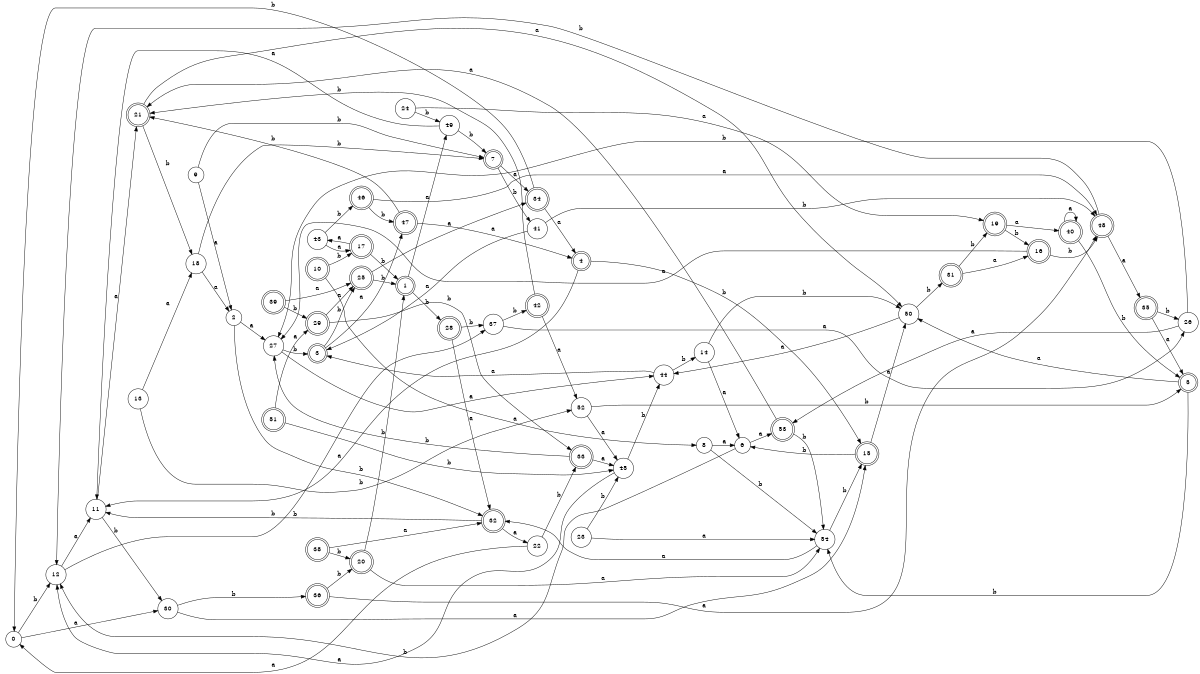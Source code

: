 digraph n44_3 {
__start0 [label="" shape="none"];

rankdir=LR;
size="8,5";

s0 [style="filled", color="black", fillcolor="white" shape="circle", label="0"];
s1 [style="rounded,filled", color="black", fillcolor="white" shape="doublecircle", label="1"];
s2 [style="filled", color="black", fillcolor="white" shape="circle", label="2"];
s3 [style="rounded,filled", color="black", fillcolor="white" shape="doublecircle", label="3"];
s4 [style="rounded,filled", color="black", fillcolor="white" shape="doublecircle", label="4"];
s5 [style="rounded,filled", color="black", fillcolor="white" shape="doublecircle", label="5"];
s6 [style="filled", color="black", fillcolor="white" shape="circle", label="6"];
s7 [style="rounded,filled", color="black", fillcolor="white" shape="doublecircle", label="7"];
s8 [style="filled", color="black", fillcolor="white" shape="circle", label="8"];
s9 [style="filled", color="black", fillcolor="white" shape="circle", label="9"];
s10 [style="rounded,filled", color="black", fillcolor="white" shape="doublecircle", label="10"];
s11 [style="filled", color="black", fillcolor="white" shape="circle", label="11"];
s12 [style="filled", color="black", fillcolor="white" shape="circle", label="12"];
s13 [style="filled", color="black", fillcolor="white" shape="circle", label="13"];
s14 [style="filled", color="black", fillcolor="white" shape="circle", label="14"];
s15 [style="rounded,filled", color="black", fillcolor="white" shape="doublecircle", label="15"];
s16 [style="rounded,filled", color="black", fillcolor="white" shape="doublecircle", label="16"];
s17 [style="rounded,filled", color="black", fillcolor="white" shape="doublecircle", label="17"];
s18 [style="filled", color="black", fillcolor="white" shape="circle", label="18"];
s19 [style="rounded,filled", color="black", fillcolor="white" shape="doublecircle", label="19"];
s20 [style="rounded,filled", color="black", fillcolor="white" shape="doublecircle", label="20"];
s21 [style="rounded,filled", color="black", fillcolor="white" shape="doublecircle", label="21"];
s22 [style="filled", color="black", fillcolor="white" shape="circle", label="22"];
s23 [style="filled", color="black", fillcolor="white" shape="circle", label="23"];
s24 [style="filled", color="black", fillcolor="white" shape="circle", label="24"];
s25 [style="rounded,filled", color="black", fillcolor="white" shape="doublecircle", label="25"];
s26 [style="filled", color="black", fillcolor="white" shape="circle", label="26"];
s27 [style="filled", color="black", fillcolor="white" shape="circle", label="27"];
s28 [style="rounded,filled", color="black", fillcolor="white" shape="doublecircle", label="28"];
s29 [style="rounded,filled", color="black", fillcolor="white" shape="doublecircle", label="29"];
s30 [style="filled", color="black", fillcolor="white" shape="circle", label="30"];
s31 [style="rounded,filled", color="black", fillcolor="white" shape="doublecircle", label="31"];
s32 [style="rounded,filled", color="black", fillcolor="white" shape="doublecircle", label="32"];
s33 [style="rounded,filled", color="black", fillcolor="white" shape="doublecircle", label="33"];
s34 [style="rounded,filled", color="black", fillcolor="white" shape="doublecircle", label="34"];
s35 [style="rounded,filled", color="black", fillcolor="white" shape="doublecircle", label="35"];
s36 [style="rounded,filled", color="black", fillcolor="white" shape="doublecircle", label="36"];
s37 [style="filled", color="black", fillcolor="white" shape="circle", label="37"];
s38 [style="rounded,filled", color="black", fillcolor="white" shape="doublecircle", label="38"];
s39 [style="rounded,filled", color="black", fillcolor="white" shape="doublecircle", label="39"];
s40 [style="rounded,filled", color="black", fillcolor="white" shape="doublecircle", label="40"];
s41 [style="filled", color="black", fillcolor="white" shape="circle", label="41"];
s42 [style="rounded,filled", color="black", fillcolor="white" shape="doublecircle", label="42"];
s43 [style="filled", color="black", fillcolor="white" shape="circle", label="43"];
s44 [style="filled", color="black", fillcolor="white" shape="circle", label="44"];
s45 [style="filled", color="black", fillcolor="white" shape="circle", label="45"];
s46 [style="rounded,filled", color="black", fillcolor="white" shape="doublecircle", label="46"];
s47 [style="rounded,filled", color="black", fillcolor="white" shape="doublecircle", label="47"];
s48 [style="rounded,filled", color="black", fillcolor="white" shape="doublecircle", label="48"];
s49 [style="filled", color="black", fillcolor="white" shape="circle", label="49"];
s50 [style="filled", color="black", fillcolor="white" shape="circle", label="50"];
s51 [style="rounded,filled", color="black", fillcolor="white" shape="doublecircle", label="51"];
s52 [style="filled", color="black", fillcolor="white" shape="circle", label="52"];
s53 [style="rounded,filled", color="black", fillcolor="white" shape="doublecircle", label="53"];
s54 [style="filled", color="black", fillcolor="white" shape="circle", label="54"];
s0 -> s30 [label="a"];
s0 -> s12 [label="b"];
s1 -> s49 [label="a"];
s1 -> s28 [label="b"];
s2 -> s27 [label="a"];
s2 -> s32 [label="b"];
s3 -> s47 [label="a"];
s3 -> s25 [label="b"];
s4 -> s11 [label="a"];
s4 -> s15 [label="b"];
s5 -> s50 [label="a"];
s5 -> s54 [label="b"];
s6 -> s53 [label="a"];
s6 -> s12 [label="b"];
s7 -> s34 [label="a"];
s7 -> s41 [label="b"];
s8 -> s6 [label="a"];
s8 -> s54 [label="b"];
s9 -> s2 [label="a"];
s9 -> s7 [label="b"];
s10 -> s8 [label="a"];
s10 -> s17 [label="b"];
s11 -> s21 [label="a"];
s11 -> s30 [label="b"];
s12 -> s11 [label="a"];
s12 -> s37 [label="b"];
s13 -> s18 [label="a"];
s13 -> s52 [label="b"];
s14 -> s6 [label="a"];
s14 -> s50 [label="b"];
s15 -> s50 [label="a"];
s15 -> s6 [label="b"];
s16 -> s27 [label="a"];
s16 -> s48 [label="b"];
s17 -> s43 [label="a"];
s17 -> s1 [label="b"];
s18 -> s2 [label="a"];
s18 -> s7 [label="b"];
s19 -> s40 [label="a"];
s19 -> s16 [label="b"];
s20 -> s54 [label="a"];
s20 -> s1 [label="b"];
s21 -> s50 [label="a"];
s21 -> s18 [label="b"];
s22 -> s0 [label="a"];
s22 -> s33 [label="b"];
s23 -> s54 [label="a"];
s23 -> s45 [label="b"];
s24 -> s19 [label="a"];
s24 -> s49 [label="b"];
s25 -> s34 [label="a"];
s25 -> s1 [label="b"];
s26 -> s53 [label="a"];
s26 -> s27 [label="b"];
s27 -> s44 [label="a"];
s27 -> s3 [label="b"];
s28 -> s32 [label="a"];
s28 -> s37 [label="b"];
s29 -> s25 [label="a"];
s29 -> s33 [label="b"];
s30 -> s15 [label="a"];
s30 -> s36 [label="b"];
s31 -> s16 [label="a"];
s31 -> s19 [label="b"];
s32 -> s22 [label="a"];
s32 -> s11 [label="b"];
s33 -> s45 [label="a"];
s33 -> s27 [label="b"];
s34 -> s4 [label="a"];
s34 -> s0 [label="b"];
s35 -> s5 [label="a"];
s35 -> s26 [label="b"];
s36 -> s48 [label="a"];
s36 -> s20 [label="b"];
s37 -> s26 [label="a"];
s37 -> s42 [label="b"];
s38 -> s32 [label="a"];
s38 -> s20 [label="b"];
s39 -> s25 [label="a"];
s39 -> s29 [label="b"];
s40 -> s40 [label="a"];
s40 -> s5 [label="b"];
s41 -> s3 [label="a"];
s41 -> s48 [label="b"];
s42 -> s52 [label="a"];
s42 -> s21 [label="b"];
s43 -> s17 [label="a"];
s43 -> s46 [label="b"];
s44 -> s3 [label="a"];
s44 -> s14 [label="b"];
s45 -> s12 [label="a"];
s45 -> s44 [label="b"];
s46 -> s48 [label="a"];
s46 -> s47 [label="b"];
s47 -> s4 [label="a"];
s47 -> s21 [label="b"];
s48 -> s35 [label="a"];
s48 -> s12 [label="b"];
s49 -> s11 [label="a"];
s49 -> s7 [label="b"];
s50 -> s44 [label="a"];
s50 -> s31 [label="b"];
s51 -> s29 [label="a"];
s51 -> s45 [label="b"];
s52 -> s45 [label="a"];
s52 -> s5 [label="b"];
s53 -> s21 [label="a"];
s53 -> s54 [label="b"];
s54 -> s32 [label="a"];
s54 -> s15 [label="b"];

}